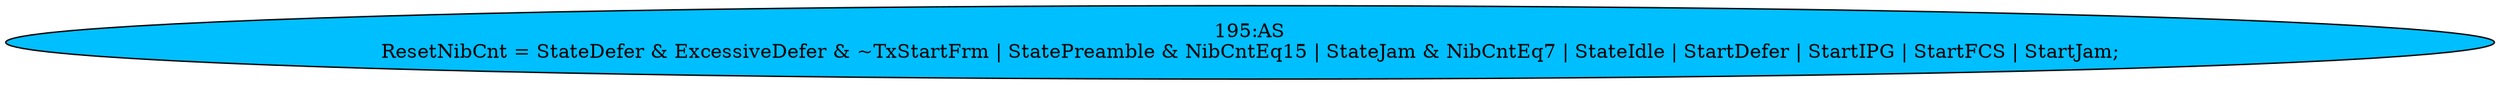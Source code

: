 strict digraph "" {
	node [label="\N"];
	"195:AS"	 [ast="<pyverilog.vparser.ast.Assign object at 0x7f469f2f1d90>",
		def_var="['ResetNibCnt']",
		fillcolor=deepskyblue,
		label="195:AS
ResetNibCnt = StateDefer & ExcessiveDefer & ~TxStartFrm | StatePreamble & NibCntEq15 | StateJam & NibCntEq7 | StateIdle | \
StartDefer | StartIPG | StartFCS | StartJam;",
		statements="[]",
		style=filled,
		typ=Assign,
		use_var="['StateDefer', 'ExcessiveDefer', 'TxStartFrm', 'StatePreamble', 'NibCntEq15', 'StateJam', 'NibCntEq7', 'StateIdle', 'StartDefer', '\
StartIPG', 'StartFCS', 'StartJam']"];
}
